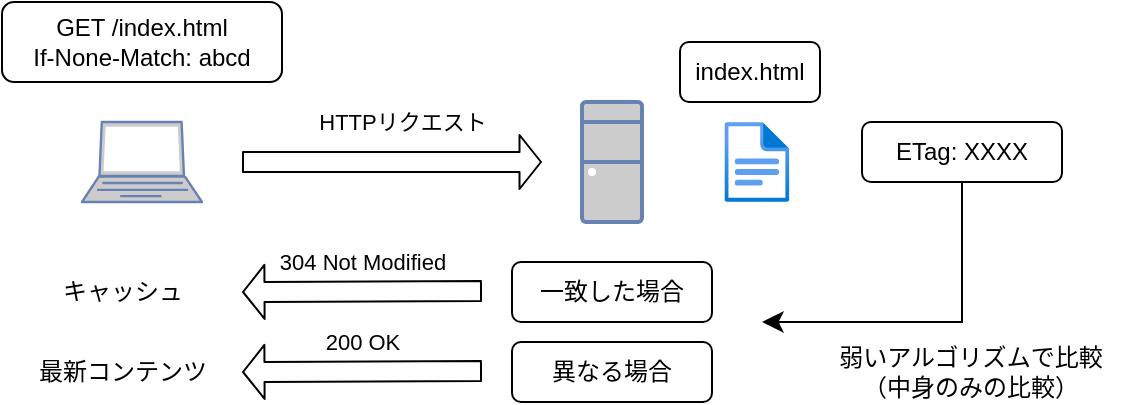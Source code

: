 <mxfile version="13.10.0" type="embed">
    <diagram id="CxsQLD1r3eJMsobWsrjp" name="Page-1">
        <mxGraphModel dx="987" dy="368" grid="1" gridSize="10" guides="1" tooltips="1" connect="1" arrows="1" fold="1" page="1" pageScale="1" pageWidth="827" pageHeight="1169" math="0" shadow="0">
            <root>
                <mxCell id="0"/>
                <mxCell id="1" parent="0"/>
                <mxCell id="2" value="" style="fontColor=#0066CC;verticalAlign=top;verticalLabelPosition=bottom;labelPosition=center;align=center;html=1;outlineConnect=0;fillColor=#CCCCCC;strokeColor=#6881B3;gradientColor=none;gradientDirection=north;strokeWidth=2;shape=mxgraph.networks.laptop;" vertex="1" parent="1">
                    <mxGeometry x="80" y="100" width="60" height="40" as="geometry"/>
                </mxCell>
                <mxCell id="3" value="" style="fontColor=#0066CC;verticalAlign=top;verticalLabelPosition=bottom;labelPosition=center;align=center;html=1;outlineConnect=0;fillColor=#CCCCCC;strokeColor=#6881B3;gradientColor=none;gradientDirection=north;strokeWidth=2;shape=mxgraph.networks.desktop_pc;" vertex="1" parent="1">
                    <mxGeometry x="330" y="90" width="30" height="60" as="geometry"/>
                </mxCell>
                <mxCell id="4" value="GET /index.html&lt;br&gt;If-None-Match: abcd" style="rounded=1;whiteSpace=wrap;html=1;" vertex="1" parent="1">
                    <mxGeometry x="40" y="40" width="140" height="40" as="geometry"/>
                </mxCell>
                <mxCell id="5" value="" style="aspect=fixed;html=1;points=[];align=center;image;fontSize=12;image=img/lib/azure2/general/File.svg;" vertex="1" parent="1">
                    <mxGeometry x="401.23" y="100" width="32.46" height="40" as="geometry"/>
                </mxCell>
                <mxCell id="6" value="index.html" style="rounded=1;whiteSpace=wrap;html=1;" vertex="1" parent="1">
                    <mxGeometry x="379.0" y="60" width="70" height="30" as="geometry"/>
                </mxCell>
                <mxCell id="21" style="edgeStyle=orthogonalEdgeStyle;rounded=0;orthogonalLoop=1;jettySize=auto;html=1;endWidth=13;endSize=7.81;" edge="1" parent="1" source="9">
                    <mxGeometry relative="1" as="geometry">
                        <mxPoint x="420" y="200" as="targetPoint"/>
                        <Array as="points">
                            <mxPoint x="520" y="200"/>
                        </Array>
                    </mxGeometry>
                </mxCell>
                <mxCell id="9" value="ETag: XXXX" style="rounded=1;whiteSpace=wrap;html=1;" vertex="1" parent="1">
                    <mxGeometry x="470" y="100" width="100" height="30" as="geometry"/>
                </mxCell>
                <mxCell id="11" value="HTTPリクエスト" style="shape=flexArrow;endArrow=classic;html=1;endWidth=16;endSize=3.25;" edge="1" parent="1">
                    <mxGeometry x="0.067" y="20" width="50" height="50" relative="1" as="geometry">
                        <mxPoint x="160" y="120" as="sourcePoint"/>
                        <mxPoint x="310" y="120" as="targetPoint"/>
                        <mxPoint as="offset"/>
                    </mxGeometry>
                </mxCell>
                <mxCell id="13" value="一致した場合" style="rounded=1;whiteSpace=wrap;html=1;" vertex="1" parent="1">
                    <mxGeometry x="295" y="170" width="100" height="30" as="geometry"/>
                </mxCell>
                <mxCell id="14" value="異なる場合" style="rounded=1;whiteSpace=wrap;html=1;" vertex="1" parent="1">
                    <mxGeometry x="295" y="210" width="100" height="30" as="geometry"/>
                </mxCell>
                <mxCell id="16" value="304 Not Modified" style="shape=flexArrow;endArrow=classic;html=1;endWidth=16;endSize=3.25;" edge="1" parent="1">
                    <mxGeometry x="-0.001" y="-15" width="50" height="50" relative="1" as="geometry">
                        <mxPoint x="280" y="184.5" as="sourcePoint"/>
                        <mxPoint x="160" y="185" as="targetPoint"/>
                        <mxPoint as="offset"/>
                    </mxGeometry>
                </mxCell>
                <mxCell id="17" value="200 OK" style="shape=flexArrow;endArrow=classic;html=1;endWidth=16;endSize=3.25;" edge="1" parent="1">
                    <mxGeometry x="-0.001" y="-15" width="50" height="50" relative="1" as="geometry">
                        <mxPoint x="280" y="224.5" as="sourcePoint"/>
                        <mxPoint x="160" y="225" as="targetPoint"/>
                        <mxPoint as="offset"/>
                    </mxGeometry>
                </mxCell>
                <mxCell id="20" value="弱いアルゴリズムで比較&lt;br&gt;（中身のみの比較）" style="text;html=1;align=center;verticalAlign=middle;resizable=0;points=[];autosize=1;" vertex="1" parent="1">
                    <mxGeometry x="449" y="210" width="150" height="30" as="geometry"/>
                </mxCell>
                <mxCell id="22" value="キャッシュ" style="text;html=1;align=center;verticalAlign=middle;resizable=0;points=[];autosize=1;" vertex="1" parent="1">
                    <mxGeometry x="60" y="175" width="80" height="20" as="geometry"/>
                </mxCell>
                <mxCell id="23" value="最新コンテンツ" style="text;html=1;align=center;verticalAlign=middle;resizable=0;points=[];autosize=1;" vertex="1" parent="1">
                    <mxGeometry x="50" y="215" width="100" height="20" as="geometry"/>
                </mxCell>
            </root>
        </mxGraphModel>
    </diagram>
</mxfile>
